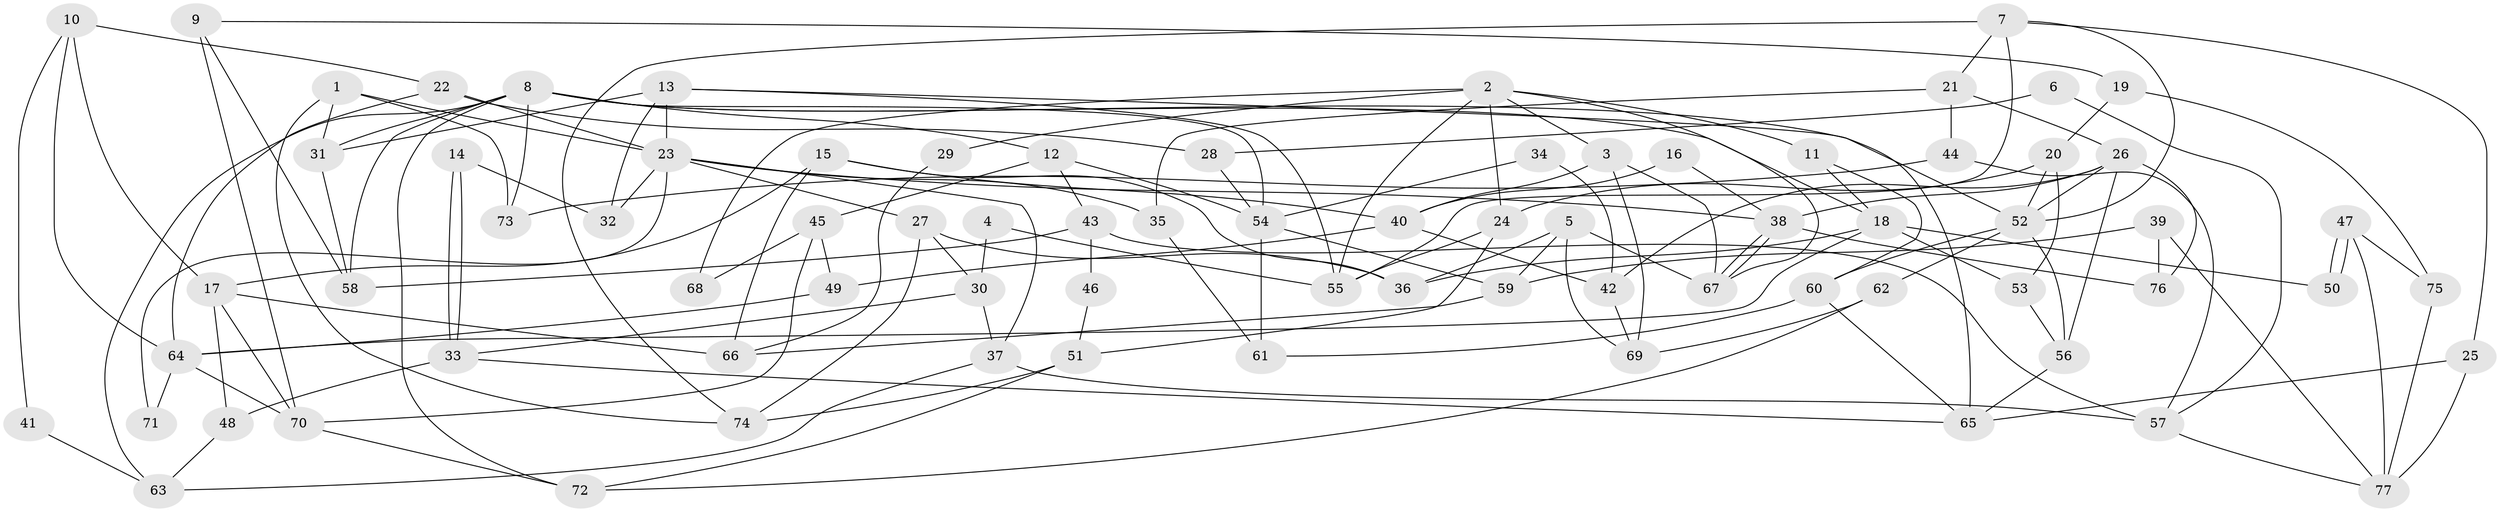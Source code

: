 // coarse degree distribution, {10: 0.03225806451612903, 7: 0.06451612903225806, 2: 0.12903225806451613, 8: 0.0967741935483871, 9: 0.0967741935483871, 12: 0.03225806451612903, 3: 0.22580645161290322, 5: 0.12903225806451613, 4: 0.16129032258064516, 6: 0.03225806451612903}
// Generated by graph-tools (version 1.1) at 2025/50/03/04/25 22:50:54]
// undirected, 77 vertices, 154 edges
graph export_dot {
  node [color=gray90,style=filled];
  1;
  2;
  3;
  4;
  5;
  6;
  7;
  8;
  9;
  10;
  11;
  12;
  13;
  14;
  15;
  16;
  17;
  18;
  19;
  20;
  21;
  22;
  23;
  24;
  25;
  26;
  27;
  28;
  29;
  30;
  31;
  32;
  33;
  34;
  35;
  36;
  37;
  38;
  39;
  40;
  41;
  42;
  43;
  44;
  45;
  46;
  47;
  48;
  49;
  50;
  51;
  52;
  53;
  54;
  55;
  56;
  57;
  58;
  59;
  60;
  61;
  62;
  63;
  64;
  65;
  66;
  67;
  68;
  69;
  70;
  71;
  72;
  73;
  74;
  75;
  76;
  77;
  1 -- 31;
  1 -- 74;
  1 -- 23;
  1 -- 73;
  2 -- 55;
  2 -- 11;
  2 -- 3;
  2 -- 24;
  2 -- 29;
  2 -- 67;
  2 -- 68;
  3 -- 67;
  3 -- 40;
  3 -- 69;
  4 -- 55;
  4 -- 30;
  5 -- 67;
  5 -- 69;
  5 -- 36;
  5 -- 59;
  6 -- 57;
  6 -- 28;
  7 -- 52;
  7 -- 21;
  7 -- 25;
  7 -- 55;
  7 -- 74;
  8 -- 63;
  8 -- 52;
  8 -- 12;
  8 -- 18;
  8 -- 31;
  8 -- 54;
  8 -- 58;
  8 -- 72;
  8 -- 73;
  9 -- 58;
  9 -- 70;
  9 -- 19;
  10 -- 22;
  10 -- 17;
  10 -- 41;
  10 -- 64;
  11 -- 60;
  11 -- 18;
  12 -- 54;
  12 -- 43;
  12 -- 45;
  13 -- 65;
  13 -- 23;
  13 -- 31;
  13 -- 32;
  13 -- 55;
  14 -- 32;
  14 -- 33;
  14 -- 33;
  15 -- 36;
  15 -- 40;
  15 -- 17;
  15 -- 66;
  16 -- 40;
  16 -- 38;
  17 -- 66;
  17 -- 48;
  17 -- 70;
  18 -- 64;
  18 -- 36;
  18 -- 50;
  18 -- 53;
  19 -- 20;
  19 -- 75;
  20 -- 52;
  20 -- 24;
  20 -- 53;
  21 -- 44;
  21 -- 26;
  21 -- 35;
  22 -- 23;
  22 -- 64;
  22 -- 28;
  23 -- 38;
  23 -- 27;
  23 -- 32;
  23 -- 35;
  23 -- 37;
  23 -- 71;
  24 -- 55;
  24 -- 51;
  25 -- 65;
  25 -- 77;
  26 -- 52;
  26 -- 76;
  26 -- 38;
  26 -- 42;
  26 -- 56;
  27 -- 36;
  27 -- 30;
  27 -- 74;
  28 -- 54;
  29 -- 66;
  30 -- 37;
  30 -- 33;
  31 -- 58;
  33 -- 48;
  33 -- 65;
  34 -- 54;
  34 -- 42;
  35 -- 61;
  37 -- 57;
  37 -- 63;
  38 -- 67;
  38 -- 67;
  38 -- 76;
  39 -- 77;
  39 -- 59;
  39 -- 76;
  40 -- 49;
  40 -- 42;
  41 -- 63;
  42 -- 69;
  43 -- 58;
  43 -- 46;
  43 -- 57;
  44 -- 57;
  44 -- 73;
  45 -- 70;
  45 -- 49;
  45 -- 68;
  46 -- 51;
  47 -- 75;
  47 -- 50;
  47 -- 50;
  47 -- 77;
  48 -- 63;
  49 -- 64;
  51 -- 74;
  51 -- 72;
  52 -- 56;
  52 -- 62;
  52 -- 60;
  53 -- 56;
  54 -- 61;
  54 -- 59;
  56 -- 65;
  57 -- 77;
  59 -- 66;
  60 -- 65;
  60 -- 61;
  62 -- 72;
  62 -- 69;
  64 -- 70;
  64 -- 71;
  70 -- 72;
  75 -- 77;
}
